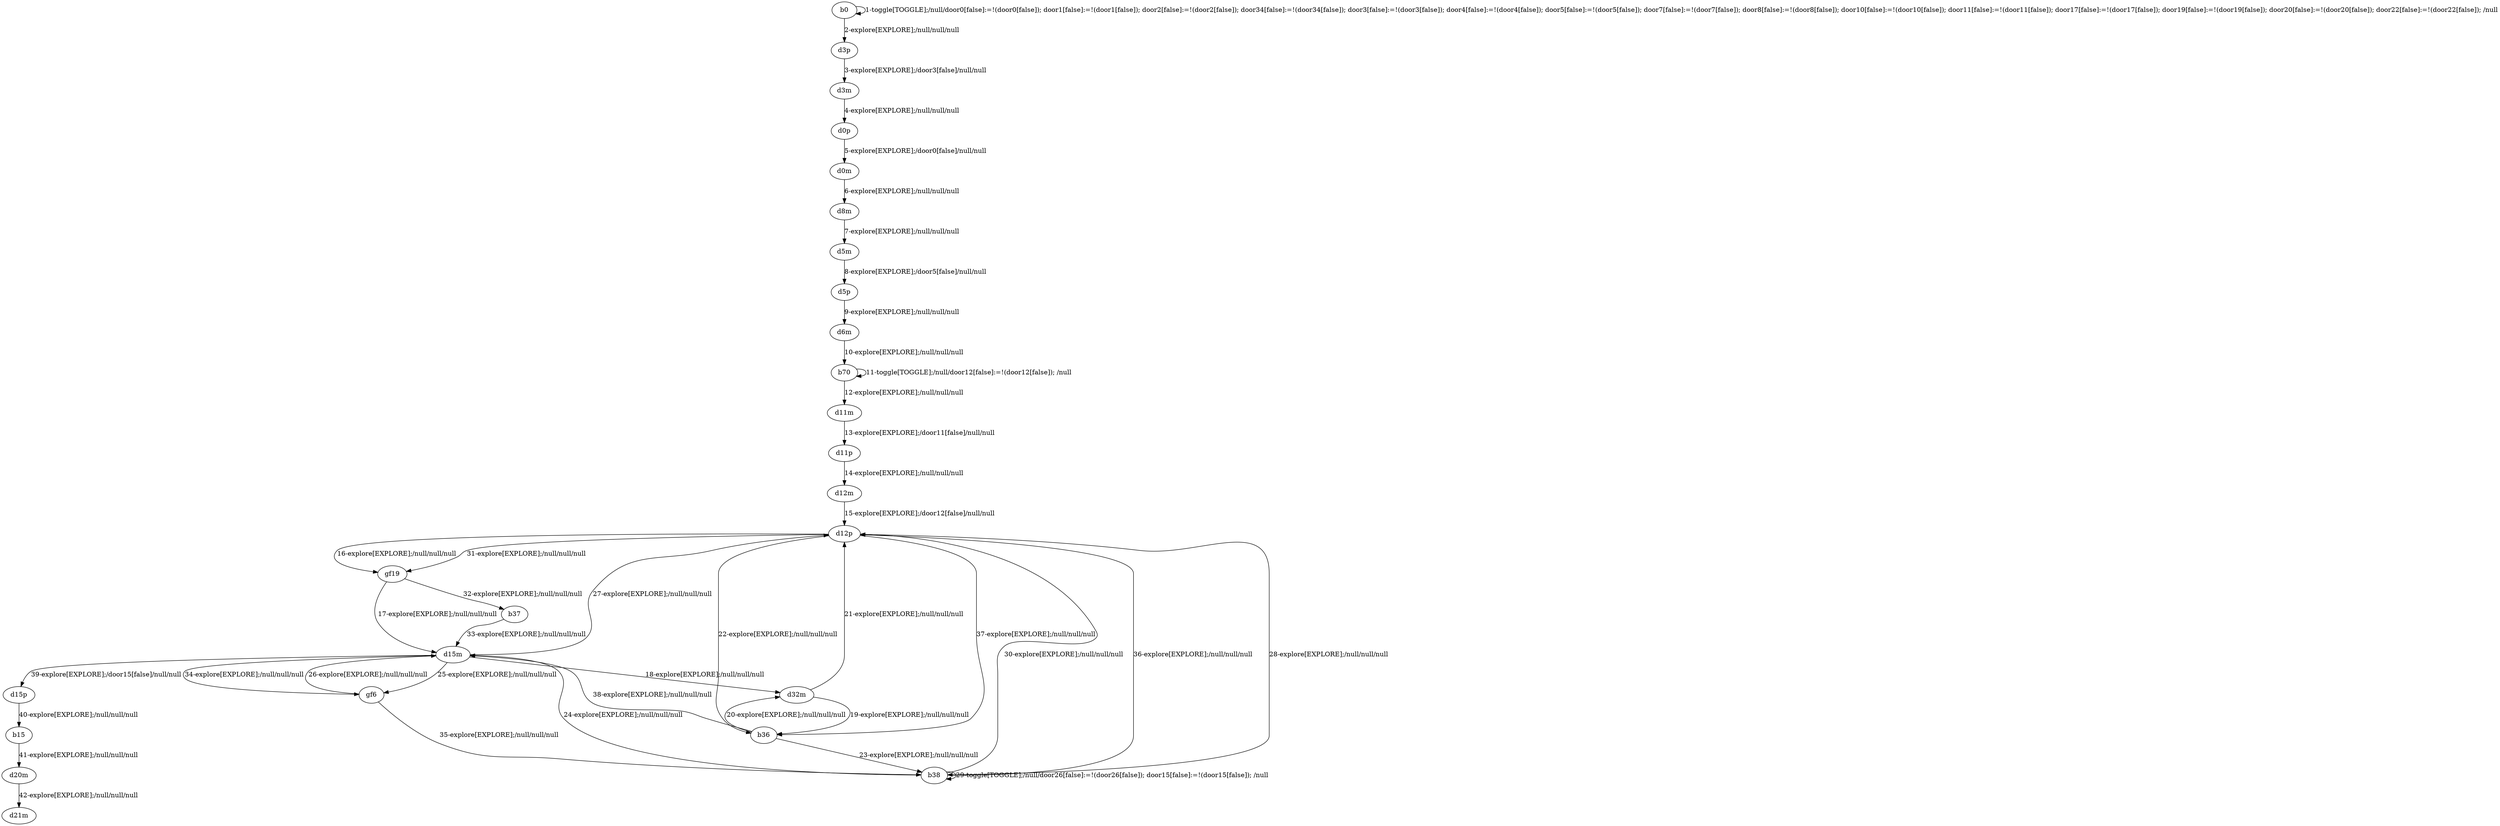 # Total number of goals covered by this test: 1
# b36 --> d32m

digraph g {
"b0" -> "b0" [label = "1-toggle[TOGGLE];/null/door0[false]:=!(door0[false]); door1[false]:=!(door1[false]); door2[false]:=!(door2[false]); door34[false]:=!(door34[false]); door3[false]:=!(door3[false]); door4[false]:=!(door4[false]); door5[false]:=!(door5[false]); door7[false]:=!(door7[false]); door8[false]:=!(door8[false]); door10[false]:=!(door10[false]); door11[false]:=!(door11[false]); door17[false]:=!(door17[false]); door19[false]:=!(door19[false]); door20[false]:=!(door20[false]); door22[false]:=!(door22[false]); /null"];
"b0" -> "d3p" [label = "2-explore[EXPLORE];/null/null/null"];
"d3p" -> "d3m" [label = "3-explore[EXPLORE];/door3[false]/null/null"];
"d3m" -> "d0p" [label = "4-explore[EXPLORE];/null/null/null"];
"d0p" -> "d0m" [label = "5-explore[EXPLORE];/door0[false]/null/null"];
"d0m" -> "d8m" [label = "6-explore[EXPLORE];/null/null/null"];
"d8m" -> "d5m" [label = "7-explore[EXPLORE];/null/null/null"];
"d5m" -> "d5p" [label = "8-explore[EXPLORE];/door5[false]/null/null"];
"d5p" -> "d6m" [label = "9-explore[EXPLORE];/null/null/null"];
"d6m" -> "b70" [label = "10-explore[EXPLORE];/null/null/null"];
"b70" -> "b70" [label = "11-toggle[TOGGLE];/null/door12[false]:=!(door12[false]); /null"];
"b70" -> "d11m" [label = "12-explore[EXPLORE];/null/null/null"];
"d11m" -> "d11p" [label = "13-explore[EXPLORE];/door11[false]/null/null"];
"d11p" -> "d12m" [label = "14-explore[EXPLORE];/null/null/null"];
"d12m" -> "d12p" [label = "15-explore[EXPLORE];/door12[false]/null/null"];
"d12p" -> "gf19" [label = "16-explore[EXPLORE];/null/null/null"];
"gf19" -> "d15m" [label = "17-explore[EXPLORE];/null/null/null"];
"d15m" -> "d32m" [label = "18-explore[EXPLORE];/null/null/null"];
"d32m" -> "b36" [label = "19-explore[EXPLORE];/null/null/null"];
"b36" -> "d32m" [label = "20-explore[EXPLORE];/null/null/null"];
"d32m" -> "d12p" [label = "21-explore[EXPLORE];/null/null/null"];
"d12p" -> "b36" [label = "22-explore[EXPLORE];/null/null/null"];
"b36" -> "b38" [label = "23-explore[EXPLORE];/null/null/null"];
"b38" -> "d15m" [label = "24-explore[EXPLORE];/null/null/null"];
"d15m" -> "gf6" [label = "25-explore[EXPLORE];/null/null/null"];
"gf6" -> "d15m" [label = "26-explore[EXPLORE];/null/null/null"];
"d15m" -> "d12p" [label = "27-explore[EXPLORE];/null/null/null"];
"d12p" -> "b38" [label = "28-explore[EXPLORE];/null/null/null"];
"b38" -> "b38" [label = "29-toggle[TOGGLE];/null/door26[false]:=!(door26[false]); door15[false]:=!(door15[false]); /null"];
"b38" -> "d12p" [label = "30-explore[EXPLORE];/null/null/null"];
"d12p" -> "gf19" [label = "31-explore[EXPLORE];/null/null/null"];
"gf19" -> "b37" [label = "32-explore[EXPLORE];/null/null/null"];
"b37" -> "d15m" [label = "33-explore[EXPLORE];/null/null/null"];
"d15m" -> "gf6" [label = "34-explore[EXPLORE];/null/null/null"];
"gf6" -> "b38" [label = "35-explore[EXPLORE];/null/null/null"];
"b38" -> "d12p" [label = "36-explore[EXPLORE];/null/null/null"];
"d12p" -> "b36" [label = "37-explore[EXPLORE];/null/null/null"];
"b36" -> "d15m" [label = "38-explore[EXPLORE];/null/null/null"];
"d15m" -> "d15p" [label = "39-explore[EXPLORE];/door15[false]/null/null"];
"d15p" -> "b15" [label = "40-explore[EXPLORE];/null/null/null"];
"b15" -> "d20m" [label = "41-explore[EXPLORE];/null/null/null"];
"d20m" -> "d21m" [label = "42-explore[EXPLORE];/null/null/null"];
}